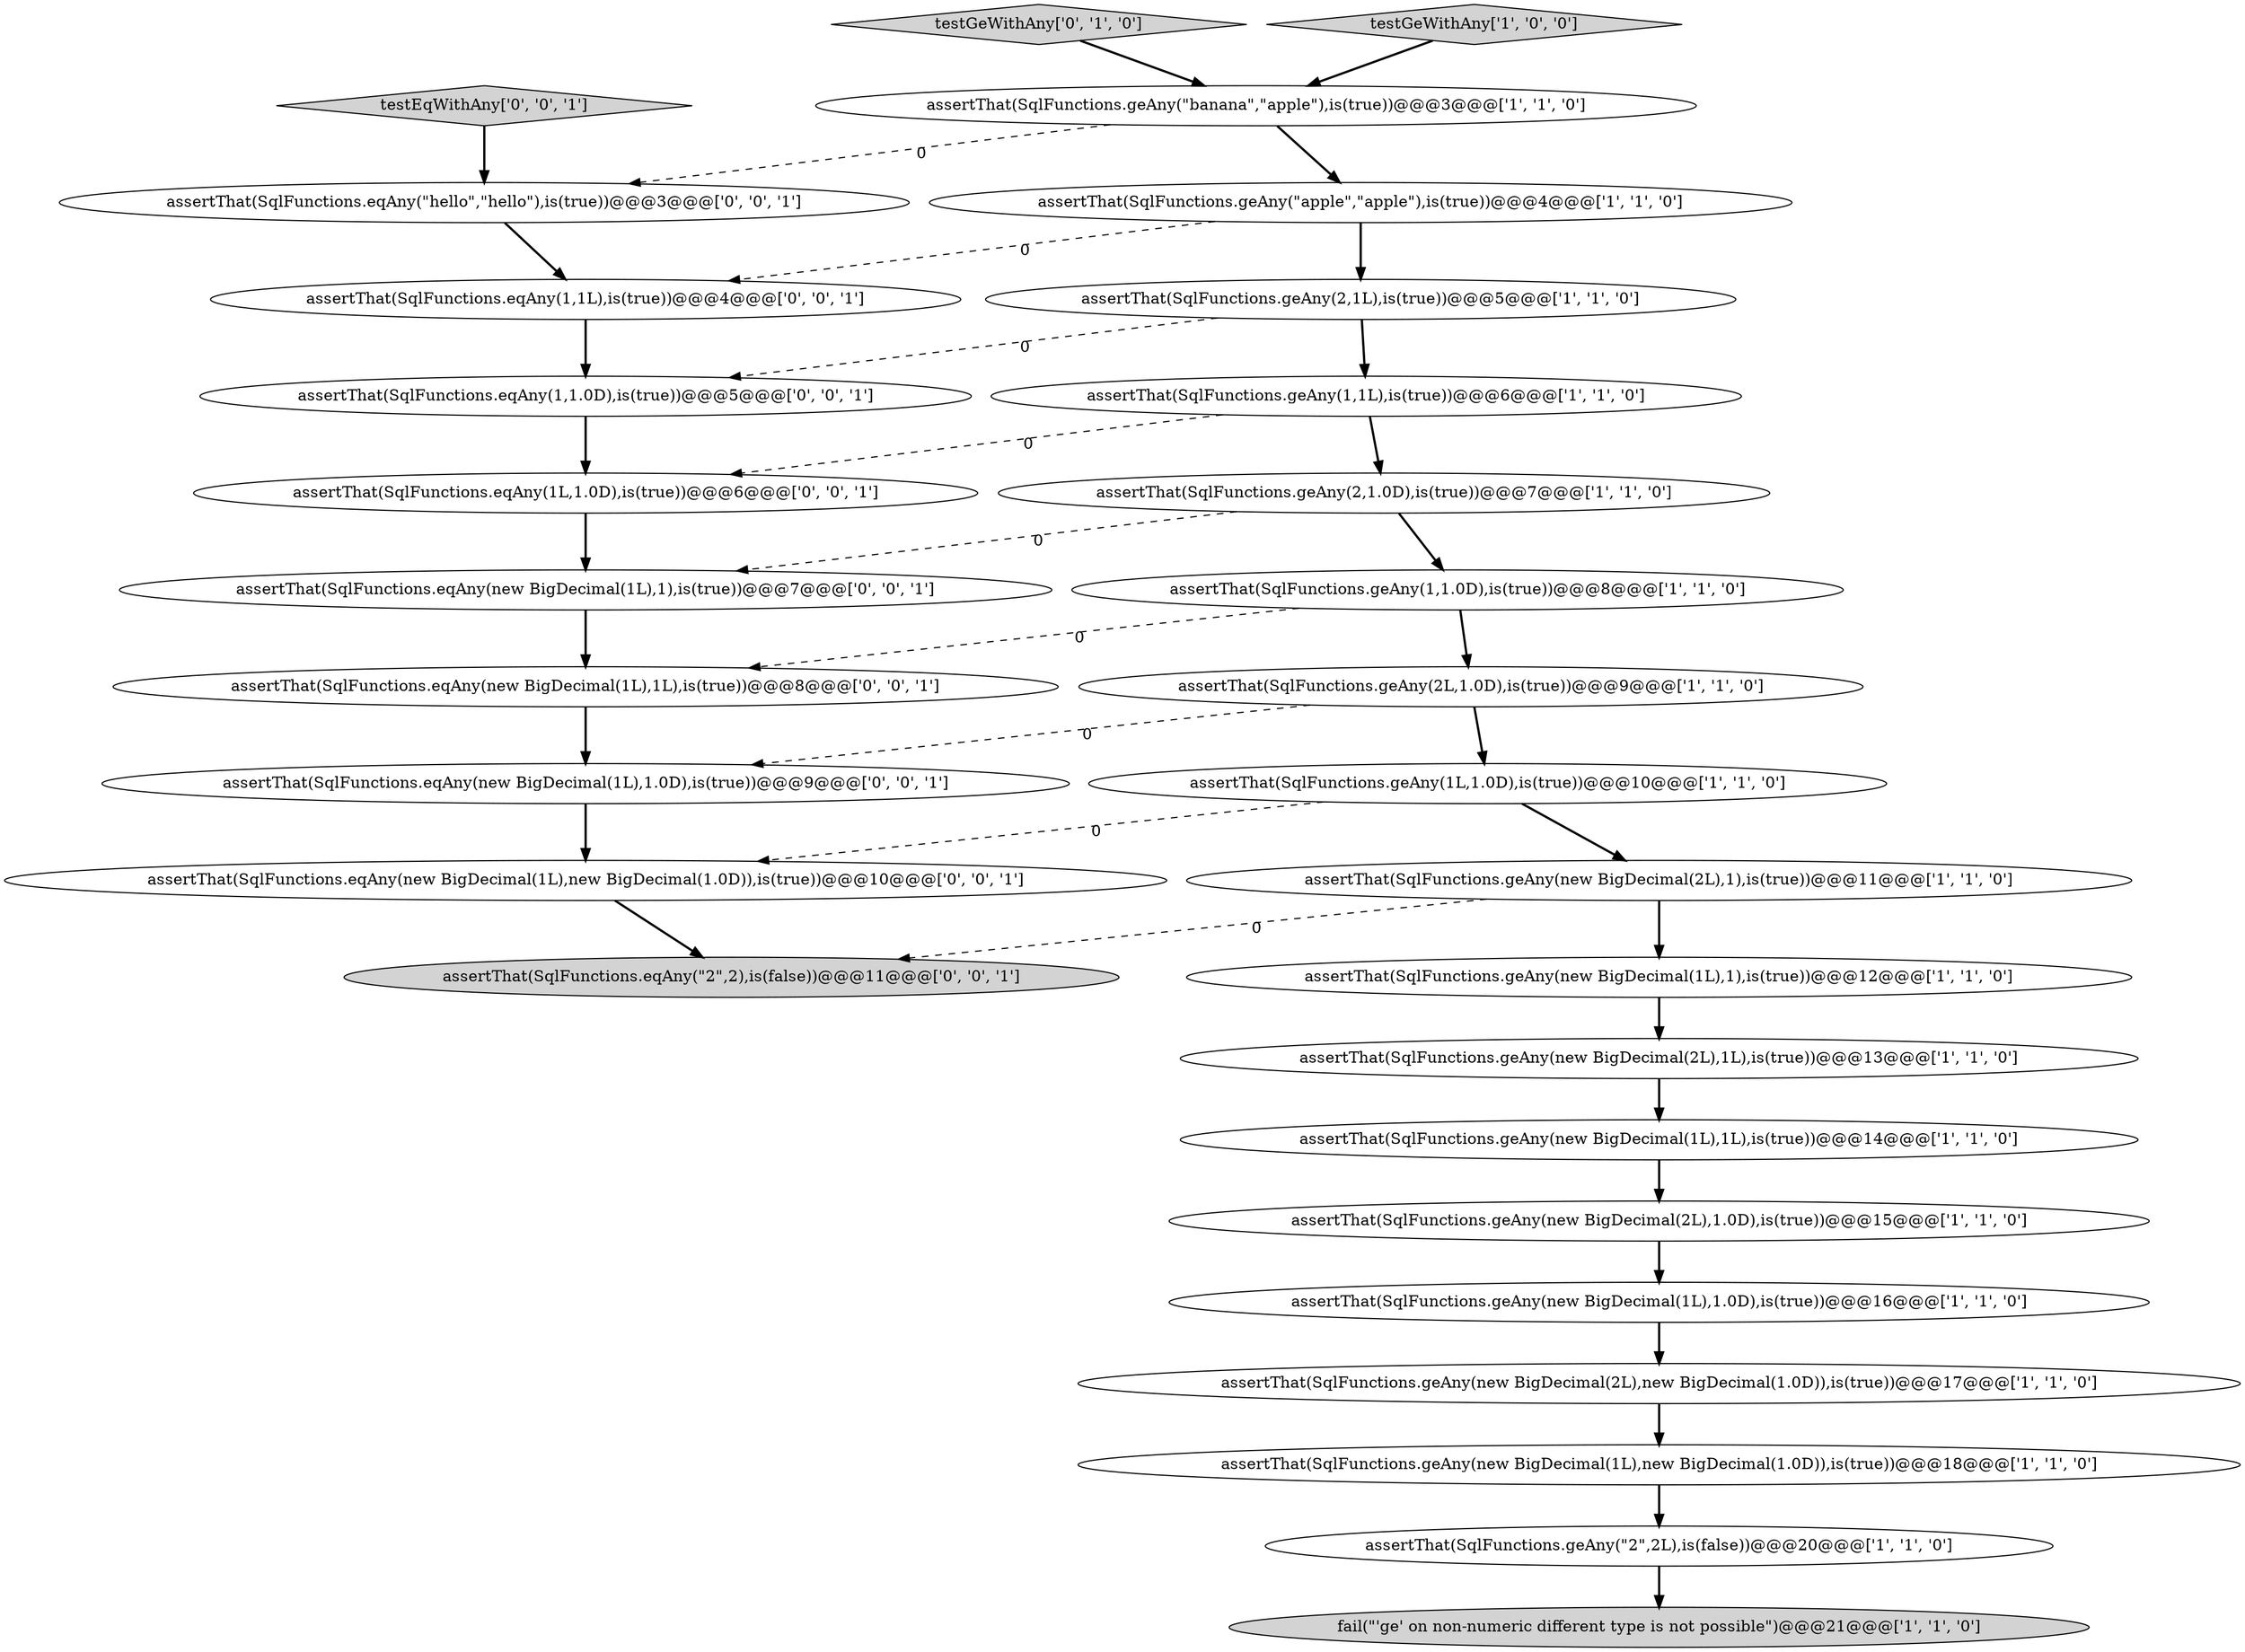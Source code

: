 digraph {
20 [style = filled, label = "assertThat(SqlFunctions.eqAny(new BigDecimal(1L),1L),is(true))@@@8@@@['0', '0', '1']", fillcolor = white, shape = ellipse image = "AAA0AAABBB3BBB"];
1 [style = filled, label = "assertThat(SqlFunctions.geAny(new BigDecimal(2L),1),is(true))@@@11@@@['1', '1', '0']", fillcolor = white, shape = ellipse image = "AAA0AAABBB1BBB"];
15 [style = filled, label = "assertThat(SqlFunctions.geAny(1L,1.0D),is(true))@@@10@@@['1', '1', '0']", fillcolor = white, shape = ellipse image = "AAA0AAABBB1BBB"];
22 [style = filled, label = "assertThat(SqlFunctions.eqAny(1,1L),is(true))@@@4@@@['0', '0', '1']", fillcolor = white, shape = ellipse image = "AAA0AAABBB3BBB"];
23 [style = filled, label = "assertThat(SqlFunctions.eqAny(1,1.0D),is(true))@@@5@@@['0', '0', '1']", fillcolor = white, shape = ellipse image = "AAA0AAABBB3BBB"];
24 [style = filled, label = "testEqWithAny['0', '0', '1']", fillcolor = lightgray, shape = diamond image = "AAA0AAABBB3BBB"];
0 [style = filled, label = "assertThat(SqlFunctions.geAny(2L,1.0D),is(true))@@@9@@@['1', '1', '0']", fillcolor = white, shape = ellipse image = "AAA0AAABBB1BBB"];
12 [style = filled, label = "assertThat(SqlFunctions.geAny(new BigDecimal(2L),1.0D),is(true))@@@15@@@['1', '1', '0']", fillcolor = white, shape = ellipse image = "AAA0AAABBB1BBB"];
4 [style = filled, label = "assertThat(SqlFunctions.geAny(2,1.0D),is(true))@@@7@@@['1', '1', '0']", fillcolor = white, shape = ellipse image = "AAA0AAABBB1BBB"];
18 [style = filled, label = "assertThat(SqlFunctions.geAny(new BigDecimal(2L),new BigDecimal(1.0D)),is(true))@@@17@@@['1', '1', '0']", fillcolor = white, shape = ellipse image = "AAA0AAABBB1BBB"];
16 [style = filled, label = "assertThat(SqlFunctions.geAny(1,1.0D),is(true))@@@8@@@['1', '1', '0']", fillcolor = white, shape = ellipse image = "AAA0AAABBB1BBB"];
14 [style = filled, label = "assertThat(SqlFunctions.geAny(\"2\",2L),is(false))@@@20@@@['1', '1', '0']", fillcolor = white, shape = ellipse image = "AAA0AAABBB1BBB"];
17 [style = filled, label = "assertThat(SqlFunctions.geAny(new BigDecimal(1L),1),is(true))@@@12@@@['1', '1', '0']", fillcolor = white, shape = ellipse image = "AAA0AAABBB1BBB"];
27 [style = filled, label = "assertThat(SqlFunctions.eqAny(\"hello\",\"hello\"),is(true))@@@3@@@['0', '0', '1']", fillcolor = white, shape = ellipse image = "AAA0AAABBB3BBB"];
19 [style = filled, label = "testGeWithAny['0', '1', '0']", fillcolor = lightgray, shape = diamond image = "AAA0AAABBB2BBB"];
10 [style = filled, label = "assertThat(SqlFunctions.geAny(2,1L),is(true))@@@5@@@['1', '1', '0']", fillcolor = white, shape = ellipse image = "AAA0AAABBB1BBB"];
6 [style = filled, label = "fail(\"'ge' on non-numeric different type is not possible\")@@@21@@@['1', '1', '0']", fillcolor = lightgray, shape = ellipse image = "AAA0AAABBB1BBB"];
25 [style = filled, label = "assertThat(SqlFunctions.eqAny(1L,1.0D),is(true))@@@6@@@['0', '0', '1']", fillcolor = white, shape = ellipse image = "AAA0AAABBB3BBB"];
9 [style = filled, label = "assertThat(SqlFunctions.geAny(\"banana\",\"apple\"),is(true))@@@3@@@['1', '1', '0']", fillcolor = white, shape = ellipse image = "AAA0AAABBB1BBB"];
5 [style = filled, label = "assertThat(SqlFunctions.geAny(new BigDecimal(1L),1.0D),is(true))@@@16@@@['1', '1', '0']", fillcolor = white, shape = ellipse image = "AAA0AAABBB1BBB"];
13 [style = filled, label = "assertThat(SqlFunctions.geAny(new BigDecimal(1L),new BigDecimal(1.0D)),is(true))@@@18@@@['1', '1', '0']", fillcolor = white, shape = ellipse image = "AAA0AAABBB1BBB"];
3 [style = filled, label = "testGeWithAny['1', '0', '0']", fillcolor = lightgray, shape = diamond image = "AAA0AAABBB1BBB"];
29 [style = filled, label = "assertThat(SqlFunctions.eqAny(new BigDecimal(1L),1),is(true))@@@7@@@['0', '0', '1']", fillcolor = white, shape = ellipse image = "AAA0AAABBB3BBB"];
28 [style = filled, label = "assertThat(SqlFunctions.eqAny(new BigDecimal(1L),1.0D),is(true))@@@9@@@['0', '0', '1']", fillcolor = white, shape = ellipse image = "AAA0AAABBB3BBB"];
7 [style = filled, label = "assertThat(SqlFunctions.geAny(1,1L),is(true))@@@6@@@['1', '1', '0']", fillcolor = white, shape = ellipse image = "AAA0AAABBB1BBB"];
2 [style = filled, label = "assertThat(SqlFunctions.geAny(new BigDecimal(1L),1L),is(true))@@@14@@@['1', '1', '0']", fillcolor = white, shape = ellipse image = "AAA0AAABBB1BBB"];
11 [style = filled, label = "assertThat(SqlFunctions.geAny(new BigDecimal(2L),1L),is(true))@@@13@@@['1', '1', '0']", fillcolor = white, shape = ellipse image = "AAA0AAABBB1BBB"];
21 [style = filled, label = "assertThat(SqlFunctions.eqAny(\"2\",2),is(false))@@@11@@@['0', '0', '1']", fillcolor = lightgray, shape = ellipse image = "AAA0AAABBB3BBB"];
26 [style = filled, label = "assertThat(SqlFunctions.eqAny(new BigDecimal(1L),new BigDecimal(1.0D)),is(true))@@@10@@@['0', '0', '1']", fillcolor = white, shape = ellipse image = "AAA0AAABBB3BBB"];
8 [style = filled, label = "assertThat(SqlFunctions.geAny(\"apple\",\"apple\"),is(true))@@@4@@@['1', '1', '0']", fillcolor = white, shape = ellipse image = "AAA0AAABBB1BBB"];
16->20 [style = dashed, label="0"];
4->29 [style = dashed, label="0"];
25->29 [style = bold, label=""];
26->21 [style = bold, label=""];
23->25 [style = bold, label=""];
15->1 [style = bold, label=""];
19->9 [style = bold, label=""];
0->28 [style = dashed, label="0"];
4->16 [style = bold, label=""];
28->26 [style = bold, label=""];
18->13 [style = bold, label=""];
16->0 [style = bold, label=""];
1->21 [style = dashed, label="0"];
7->25 [style = dashed, label="0"];
11->2 [style = bold, label=""];
27->22 [style = bold, label=""];
10->7 [style = bold, label=""];
12->5 [style = bold, label=""];
0->15 [style = bold, label=""];
7->4 [style = bold, label=""];
3->9 [style = bold, label=""];
1->17 [style = bold, label=""];
14->6 [style = bold, label=""];
5->18 [style = bold, label=""];
17->11 [style = bold, label=""];
20->28 [style = bold, label=""];
24->27 [style = bold, label=""];
22->23 [style = bold, label=""];
9->8 [style = bold, label=""];
10->23 [style = dashed, label="0"];
13->14 [style = bold, label=""];
15->26 [style = dashed, label="0"];
8->10 [style = bold, label=""];
9->27 [style = dashed, label="0"];
2->12 [style = bold, label=""];
8->22 [style = dashed, label="0"];
29->20 [style = bold, label=""];
}
